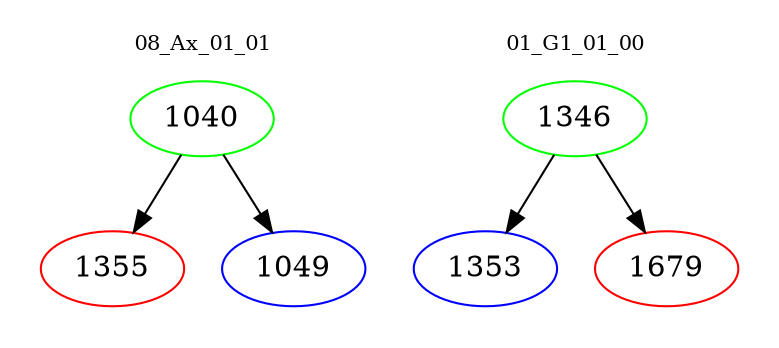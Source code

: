 digraph{
subgraph cluster_0 {
color = white
label = "08_Ax_01_01";
fontsize=10;
T0_1040 [label="1040", color="green"]
T0_1040 -> T0_1355 [color="black"]
T0_1355 [label="1355", color="red"]
T0_1040 -> T0_1049 [color="black"]
T0_1049 [label="1049", color="blue"]
}
subgraph cluster_1 {
color = white
label = "01_G1_01_00";
fontsize=10;
T1_1346 [label="1346", color="green"]
T1_1346 -> T1_1353 [color="black"]
T1_1353 [label="1353", color="blue"]
T1_1346 -> T1_1679 [color="black"]
T1_1679 [label="1679", color="red"]
}
}
